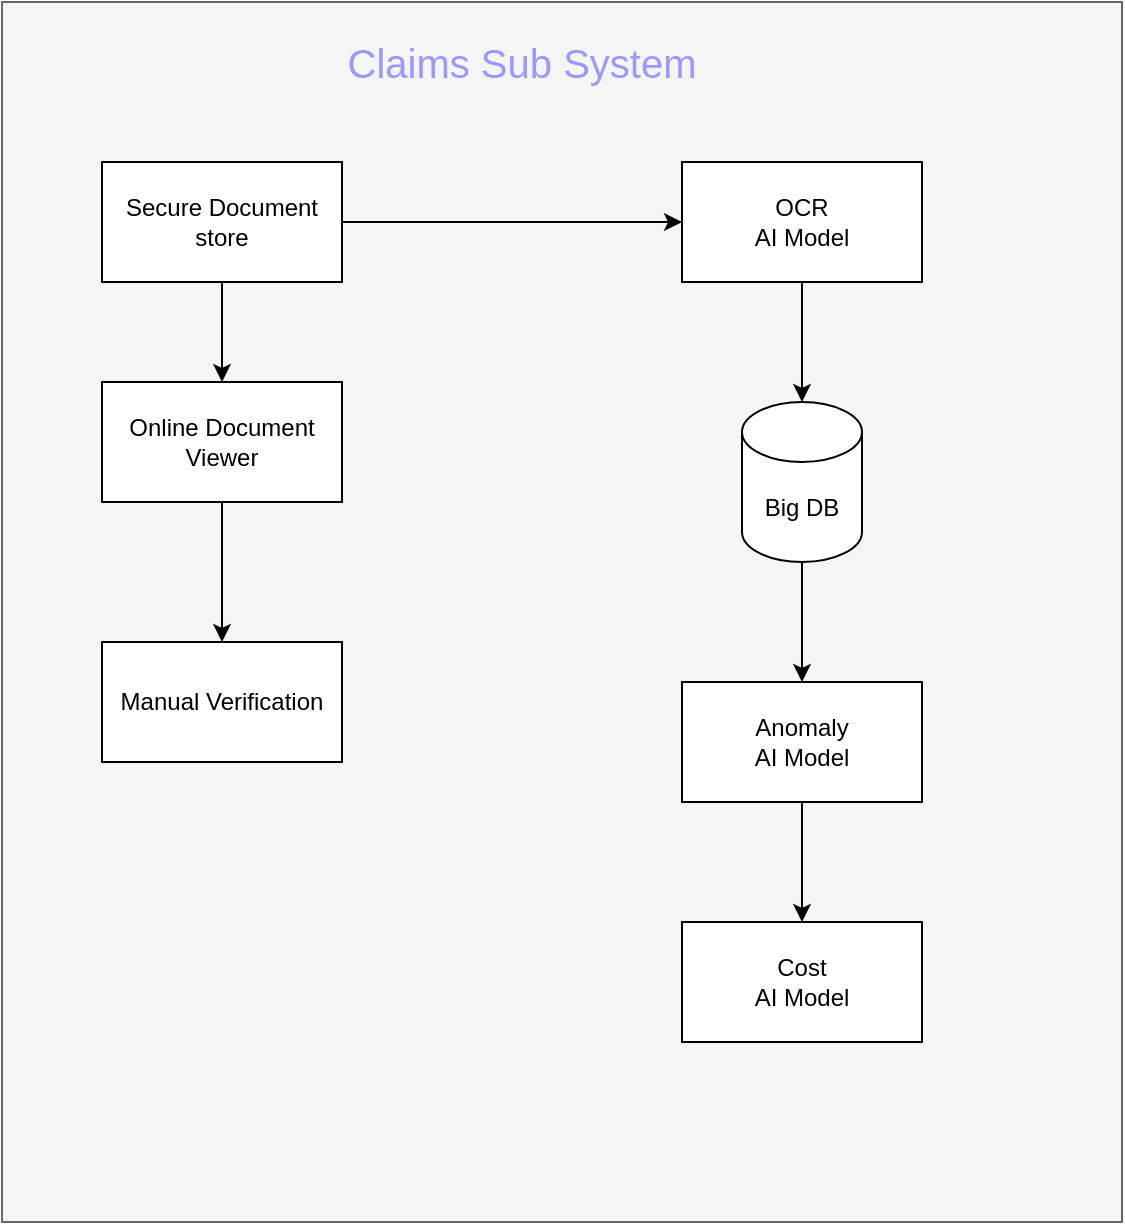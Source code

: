 <mxfile version="14.1.9" type="github"><diagram id="0PhIoxBCahcQF1IUWcB8" name="Page-1"><mxGraphModel dx="1422" dy="791" grid="1" gridSize="10" guides="1" tooltips="1" connect="1" arrows="1" fold="1" page="1" pageScale="1" pageWidth="850" pageHeight="1100" math="0" shadow="0"><root><mxCell id="0"/><mxCell id="1" parent="0"/><mxCell id="O4vPTeESVgbqQYEIcbT3-8" value="" style="rounded=0;whiteSpace=wrap;html=1;fillColor=#f5f5f5;strokeColor=#666666;fontColor=#333333;" vertex="1" parent="1"><mxGeometry x="120" y="50" width="560" height="610" as="geometry"/></mxCell><mxCell id="O4vPTeESVgbqQYEIcbT3-5" style="edgeStyle=orthogonalEdgeStyle;rounded=0;orthogonalLoop=1;jettySize=auto;html=1;exitX=1;exitY=0.5;exitDx=0;exitDy=0;startArrow=none;startFill=0;endArrow=classic;endFill=1;" edge="1" parent="1" source="O4vPTeESVgbqQYEIcbT3-1" target="O4vPTeESVgbqQYEIcbT3-4"><mxGeometry relative="1" as="geometry"/></mxCell><mxCell id="O4vPTeESVgbqQYEIcbT3-25" style="edgeStyle=orthogonalEdgeStyle;rounded=0;orthogonalLoop=1;jettySize=auto;html=1;exitX=0.5;exitY=1;exitDx=0;exitDy=0;entryX=0.5;entryY=0;entryDx=0;entryDy=0;startArrow=none;startFill=0;endArrow=classic;endFill=1;" edge="1" parent="1" source="O4vPTeESVgbqQYEIcbT3-1" target="O4vPTeESVgbqQYEIcbT3-17"><mxGeometry relative="1" as="geometry"/></mxCell><mxCell id="O4vPTeESVgbqQYEIcbT3-1" value="Secure Document store" style="rounded=0;whiteSpace=wrap;html=1;" vertex="1" parent="1"><mxGeometry x="170" y="130" width="120" height="60" as="geometry"/></mxCell><mxCell id="O4vPTeESVgbqQYEIcbT3-2" value="&lt;div&gt;Cost&lt;/div&gt;&lt;div&gt; AI Model&lt;/div&gt;" style="rounded=0;whiteSpace=wrap;html=1;" vertex="1" parent="1"><mxGeometry x="460" y="510" width="120" height="60" as="geometry"/></mxCell><mxCell id="O4vPTeESVgbqQYEIcbT3-7" style="edgeStyle=orthogonalEdgeStyle;rounded=0;orthogonalLoop=1;jettySize=auto;html=1;exitX=0.5;exitY=1;exitDx=0;exitDy=0;entryX=0.5;entryY=0;entryDx=0;entryDy=0;startArrow=none;startFill=0;endArrow=classic;endFill=1;" edge="1" parent="1" source="O4vPTeESVgbqQYEIcbT3-3" target="O4vPTeESVgbqQYEIcbT3-2"><mxGeometry relative="1" as="geometry"/></mxCell><mxCell id="O4vPTeESVgbqQYEIcbT3-3" value="&lt;div&gt;Anomaly &lt;br&gt;&lt;/div&gt;&lt;div&gt;AI Model&lt;/div&gt;" style="rounded=0;whiteSpace=wrap;html=1;" vertex="1" parent="1"><mxGeometry x="460" y="390" width="120" height="60" as="geometry"/></mxCell><mxCell id="O4vPTeESVgbqQYEIcbT3-10" style="edgeStyle=orthogonalEdgeStyle;rounded=0;orthogonalLoop=1;jettySize=auto;html=1;exitX=0.5;exitY=1;exitDx=0;exitDy=0;startArrow=none;startFill=0;endArrow=classic;endFill=1;" edge="1" parent="1" source="O4vPTeESVgbqQYEIcbT3-4" target="O4vPTeESVgbqQYEIcbT3-9"><mxGeometry relative="1" as="geometry"/></mxCell><mxCell id="O4vPTeESVgbqQYEIcbT3-4" value="&lt;div&gt;OCR &lt;br&gt;&lt;/div&gt;&lt;div&gt;AI Model&lt;/div&gt;" style="rounded=0;whiteSpace=wrap;html=1;" vertex="1" parent="1"><mxGeometry x="460" y="130" width="120" height="60" as="geometry"/></mxCell><mxCell id="O4vPTeESVgbqQYEIcbT3-24" style="edgeStyle=orthogonalEdgeStyle;rounded=0;orthogonalLoop=1;jettySize=auto;html=1;exitX=0.5;exitY=1;exitDx=0;exitDy=0;exitPerimeter=0;startArrow=none;startFill=0;endArrow=classic;endFill=1;" edge="1" parent="1" source="O4vPTeESVgbqQYEIcbT3-9" target="O4vPTeESVgbqQYEIcbT3-3"><mxGeometry relative="1" as="geometry"/></mxCell><mxCell id="O4vPTeESVgbqQYEIcbT3-9" value="Big DB" style="shape=cylinder3;whiteSpace=wrap;html=1;boundedLbl=1;backgroundOutline=1;size=15;" vertex="1" parent="1"><mxGeometry x="490" y="250" width="60" height="80" as="geometry"/></mxCell><mxCell id="O4vPTeESVgbqQYEIcbT3-12" value="Manual Verification" style="rounded=0;whiteSpace=wrap;html=1;" vertex="1" parent="1"><mxGeometry x="170" y="370" width="120" height="60" as="geometry"/></mxCell><mxCell id="O4vPTeESVgbqQYEIcbT3-19" style="edgeStyle=orthogonalEdgeStyle;rounded=0;orthogonalLoop=1;jettySize=auto;html=1;exitX=0.5;exitY=1;exitDx=0;exitDy=0;startArrow=none;startFill=0;endArrow=classic;endFill=1;" edge="1" parent="1" source="O4vPTeESVgbqQYEIcbT3-17" target="O4vPTeESVgbqQYEIcbT3-12"><mxGeometry relative="1" as="geometry"/></mxCell><mxCell id="O4vPTeESVgbqQYEIcbT3-17" value="Online Document Viewer" style="rounded=0;whiteSpace=wrap;html=1;" vertex="1" parent="1"><mxGeometry x="170" y="240" width="120" height="60" as="geometry"/></mxCell><mxCell id="O4vPTeESVgbqQYEIcbT3-20" value="&lt;font style=&quot;font-size: 20px&quot;&gt;Claims Sub System&lt;/font&gt;" style="text;html=1;strokeColor=none;fillColor=none;align=center;verticalAlign=middle;whiteSpace=wrap;rounded=0;fontColor=#9999FF;" vertex="1" parent="1"><mxGeometry x="290" y="70" width="180" height="20" as="geometry"/></mxCell></root></mxGraphModel></diagram></mxfile>